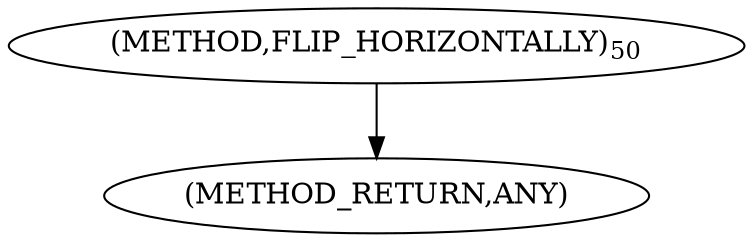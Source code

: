 digraph "FLIP_HORIZONTALLY" {  
"100621" [label = <(METHOD,FLIP_HORIZONTALLY)<SUB>50</SUB>> ]
"100622" [label = <(METHOD_RETURN,ANY)> ]
  "100621" -> "100622" 
}
